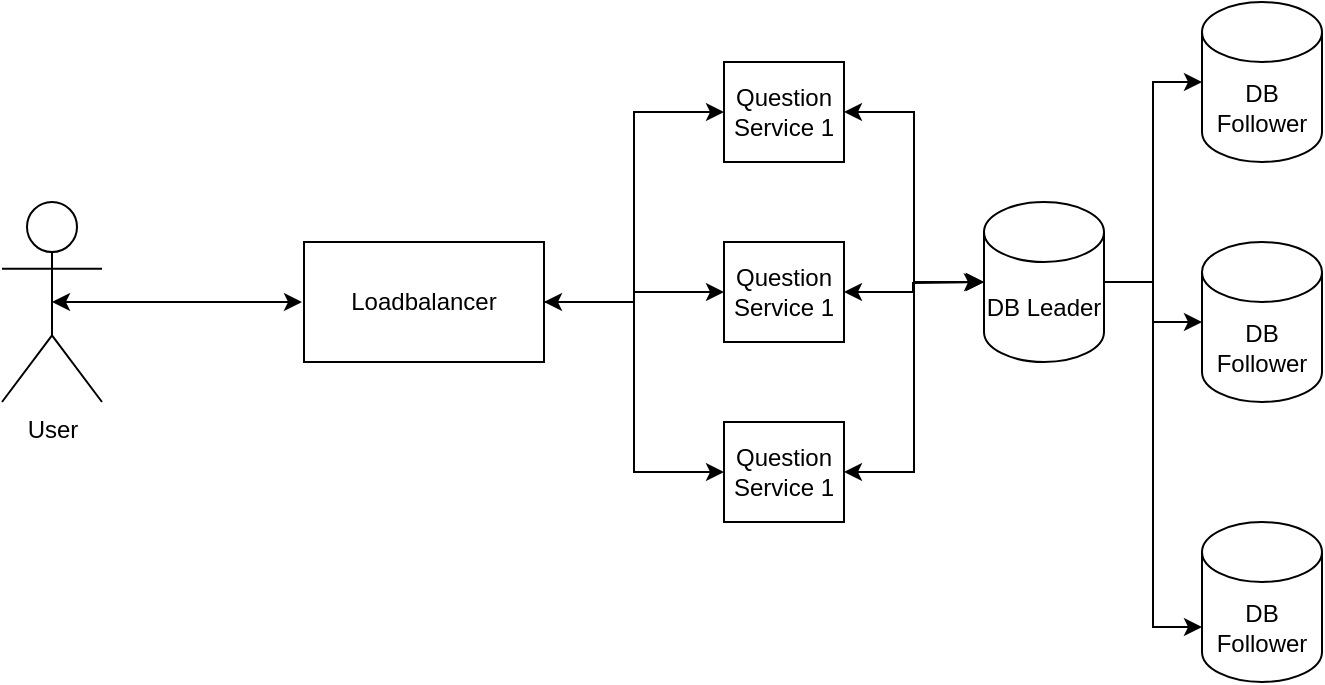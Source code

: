 <mxfile version="16.5.2" type="device"><diagram id="u_3uovNeP0pOWrmB2LNn" name="Page-1"><mxGraphModel dx="938" dy="519" grid="1" gridSize="10" guides="1" tooltips="1" connect="1" arrows="1" fold="1" page="1" pageScale="1" pageWidth="827" pageHeight="1169" math="0" shadow="0"><root><mxCell id="0"/><mxCell id="1" parent="0"/><mxCell id="ySL6JML_b6z26IIXipNh-11" style="edgeStyle=orthogonalEdgeStyle;rounded=0;orthogonalLoop=1;jettySize=auto;html=1;exitX=0.5;exitY=0.5;exitDx=0;exitDy=0;exitPerimeter=0;startArrow=classic;startFill=1;" edge="1" parent="1" source="ySL6JML_b6z26IIXipNh-1"><mxGeometry relative="1" as="geometry"><mxPoint x="220" y="270" as="targetPoint"/></mxGeometry></mxCell><mxCell id="ySL6JML_b6z26IIXipNh-1" value="User" style="shape=umlActor;verticalLabelPosition=bottom;verticalAlign=top;html=1;outlineConnect=0;" vertex="1" parent="1"><mxGeometry x="70" y="220" width="50" height="100" as="geometry"/></mxCell><mxCell id="ySL6JML_b6z26IIXipNh-12" style="edgeStyle=orthogonalEdgeStyle;rounded=0;orthogonalLoop=1;jettySize=auto;html=1;entryX=0;entryY=0.5;entryDx=0;entryDy=0;startArrow=classic;startFill=1;" edge="1" parent="1" source="ySL6JML_b6z26IIXipNh-2" target="ySL6JML_b6z26IIXipNh-4"><mxGeometry relative="1" as="geometry"/></mxCell><mxCell id="ySL6JML_b6z26IIXipNh-13" style="edgeStyle=orthogonalEdgeStyle;rounded=0;orthogonalLoop=1;jettySize=auto;html=1;entryX=0;entryY=0.5;entryDx=0;entryDy=0;" edge="1" parent="1" source="ySL6JML_b6z26IIXipNh-2" target="ySL6JML_b6z26IIXipNh-3"><mxGeometry relative="1" as="geometry"/></mxCell><mxCell id="ySL6JML_b6z26IIXipNh-14" style="edgeStyle=orthogonalEdgeStyle;rounded=0;orthogonalLoop=1;jettySize=auto;html=1;entryX=0;entryY=0.5;entryDx=0;entryDy=0;" edge="1" parent="1" source="ySL6JML_b6z26IIXipNh-2" target="ySL6JML_b6z26IIXipNh-5"><mxGeometry relative="1" as="geometry"/></mxCell><mxCell id="ySL6JML_b6z26IIXipNh-2" value="Loadbalancer" style="rounded=0;whiteSpace=wrap;html=1;" vertex="1" parent="1"><mxGeometry x="221" y="240" width="120" height="60" as="geometry"/></mxCell><mxCell id="ySL6JML_b6z26IIXipNh-16" style="edgeStyle=orthogonalEdgeStyle;rounded=0;orthogonalLoop=1;jettySize=auto;html=1;exitX=1;exitY=0.5;exitDx=0;exitDy=0;startArrow=classic;startFill=1;" edge="1" parent="1" source="ySL6JML_b6z26IIXipNh-3"><mxGeometry relative="1" as="geometry"><mxPoint x="560" y="260" as="targetPoint"/></mxGeometry></mxCell><mxCell id="ySL6JML_b6z26IIXipNh-3" value="Question Service 1" style="rounded=0;whiteSpace=wrap;html=1;" vertex="1" parent="1"><mxGeometry x="431" y="240" width="60" height="50" as="geometry"/></mxCell><mxCell id="ySL6JML_b6z26IIXipNh-15" style="edgeStyle=orthogonalEdgeStyle;rounded=0;orthogonalLoop=1;jettySize=auto;html=1;entryX=0;entryY=0.5;entryDx=0;entryDy=0;entryPerimeter=0;startArrow=classic;startFill=1;" edge="1" parent="1" source="ySL6JML_b6z26IIXipNh-4" target="ySL6JML_b6z26IIXipNh-6"><mxGeometry relative="1" as="geometry"/></mxCell><mxCell id="ySL6JML_b6z26IIXipNh-4" value="Question Service 1" style="rounded=0;whiteSpace=wrap;html=1;" vertex="1" parent="1"><mxGeometry x="431" y="150" width="60" height="50" as="geometry"/></mxCell><mxCell id="ySL6JML_b6z26IIXipNh-18" style="edgeStyle=orthogonalEdgeStyle;rounded=0;orthogonalLoop=1;jettySize=auto;html=1;entryX=0;entryY=0.5;entryDx=0;entryDy=0;entryPerimeter=0;startArrow=classic;startFill=1;" edge="1" parent="1" source="ySL6JML_b6z26IIXipNh-5" target="ySL6JML_b6z26IIXipNh-6"><mxGeometry relative="1" as="geometry"/></mxCell><mxCell id="ySL6JML_b6z26IIXipNh-5" value="Question Service 1" style="rounded=0;whiteSpace=wrap;html=1;" vertex="1" parent="1"><mxGeometry x="431" y="330" width="60" height="50" as="geometry"/></mxCell><mxCell id="ySL6JML_b6z26IIXipNh-19" style="edgeStyle=orthogonalEdgeStyle;rounded=0;orthogonalLoop=1;jettySize=auto;html=1;entryX=0;entryY=0.5;entryDx=0;entryDy=0;entryPerimeter=0;" edge="1" parent="1" source="ySL6JML_b6z26IIXipNh-6" target="ySL6JML_b6z26IIXipNh-8"><mxGeometry relative="1" as="geometry"/></mxCell><mxCell id="ySL6JML_b6z26IIXipNh-20" style="edgeStyle=orthogonalEdgeStyle;rounded=0;orthogonalLoop=1;jettySize=auto;html=1;entryX=0;entryY=0.5;entryDx=0;entryDy=0;entryPerimeter=0;" edge="1" parent="1" source="ySL6JML_b6z26IIXipNh-6" target="ySL6JML_b6z26IIXipNh-7"><mxGeometry relative="1" as="geometry"/></mxCell><mxCell id="ySL6JML_b6z26IIXipNh-21" style="edgeStyle=orthogonalEdgeStyle;rounded=0;orthogonalLoop=1;jettySize=auto;html=1;entryX=0;entryY=0;entryDx=0;entryDy=52.5;entryPerimeter=0;" edge="1" parent="1" source="ySL6JML_b6z26IIXipNh-6" target="ySL6JML_b6z26IIXipNh-9"><mxGeometry relative="1" as="geometry"/></mxCell><mxCell id="ySL6JML_b6z26IIXipNh-6" value="DB Leader" style="shape=cylinder3;whiteSpace=wrap;html=1;boundedLbl=1;backgroundOutline=1;size=15;" vertex="1" parent="1"><mxGeometry x="561" y="220" width="60" height="80" as="geometry"/></mxCell><mxCell id="ySL6JML_b6z26IIXipNh-7" value="DB Follower" style="shape=cylinder3;whiteSpace=wrap;html=1;boundedLbl=1;backgroundOutline=1;size=15;" vertex="1" parent="1"><mxGeometry x="670" y="120" width="60" height="80" as="geometry"/></mxCell><mxCell id="ySL6JML_b6z26IIXipNh-8" value="DB Follower" style="shape=cylinder3;whiteSpace=wrap;html=1;boundedLbl=1;backgroundOutline=1;size=15;" vertex="1" parent="1"><mxGeometry x="670" y="240" width="60" height="80" as="geometry"/></mxCell><mxCell id="ySL6JML_b6z26IIXipNh-9" value="DB Follower" style="shape=cylinder3;whiteSpace=wrap;html=1;boundedLbl=1;backgroundOutline=1;size=15;" vertex="1" parent="1"><mxGeometry x="670" y="380" width="60" height="80" as="geometry"/></mxCell></root></mxGraphModel></diagram></mxfile>